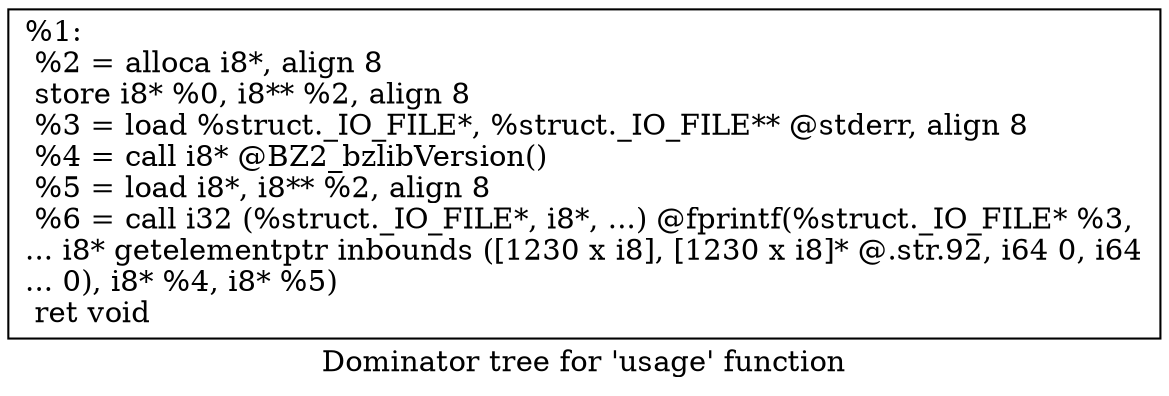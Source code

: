digraph "Dominator tree for 'usage' function" {
	label="Dominator tree for 'usage' function";

	Node0xdaf610 [shape=record,label="{%1:\l  %2 = alloca i8*, align 8\l  store i8* %0, i8** %2, align 8\l  %3 = load %struct._IO_FILE*, %struct._IO_FILE** @stderr, align 8\l  %4 = call i8* @BZ2_bzlibVersion()\l  %5 = load i8*, i8** %2, align 8\l  %6 = call i32 (%struct._IO_FILE*, i8*, ...) @fprintf(%struct._IO_FILE* %3,\l... i8* getelementptr inbounds ([1230 x i8], [1230 x i8]* @.str.92, i64 0, i64\l... 0), i8* %4, i8* %5)\l  ret void\l}"];
}
